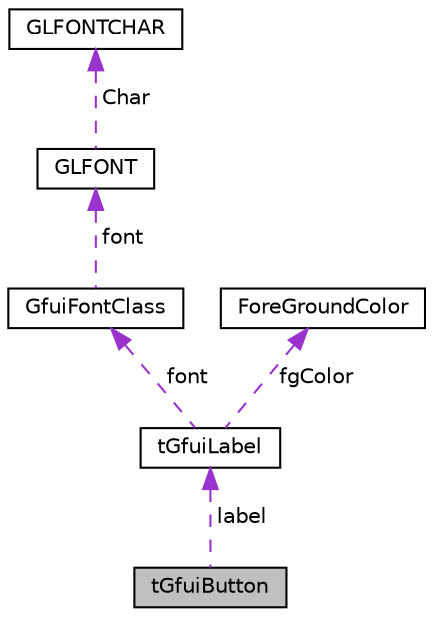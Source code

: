 digraph "tGfuiButton"
{
  edge [fontname="Helvetica",fontsize="10",labelfontname="Helvetica",labelfontsize="10"];
  node [fontname="Helvetica",fontsize="10",shape=record];
  Node1 [label="tGfuiButton",height=0.2,width=0.4,color="black", fillcolor="grey75", style="filled", fontcolor="black"];
  Node2 -> Node1 [dir="back",color="darkorchid3",fontsize="10",style="dashed",label=" label" ,fontname="Helvetica"];
  Node2 [label="tGfuiLabel",height=0.2,width=0.4,color="black", fillcolor="white", style="filled",URL="$structt_gfui_label.html"];
  Node3 -> Node2 [dir="back",color="darkorchid3",fontsize="10",style="dashed",label=" font" ,fontname="Helvetica"];
  Node3 [label="GfuiFontClass",height=0.2,width=0.4,color="black", fillcolor="white", style="filled",URL="$class_gfui_font_class.html"];
  Node4 -> Node3 [dir="back",color="darkorchid3",fontsize="10",style="dashed",label=" font" ,fontname="Helvetica"];
  Node4 [label="GLFONT",height=0.2,width=0.4,color="black", fillcolor="white", style="filled",URL="$struct_g_l_f_o_n_t.html"];
  Node5 -> Node4 [dir="back",color="darkorchid3",fontsize="10",style="dashed",label=" Char" ,fontname="Helvetica"];
  Node5 [label="GLFONTCHAR",height=0.2,width=0.4,color="black", fillcolor="white", style="filled",URL="$struct_g_l_f_o_n_t_c_h_a_r.html"];
  Node6 -> Node2 [dir="back",color="darkorchid3",fontsize="10",style="dashed",label=" fgColor" ,fontname="Helvetica"];
  Node6 [label="ForeGroundColor",height=0.2,width=0.4,color="black", fillcolor="white", style="filled",URL="$class_fore_ground_color.html"];
}
